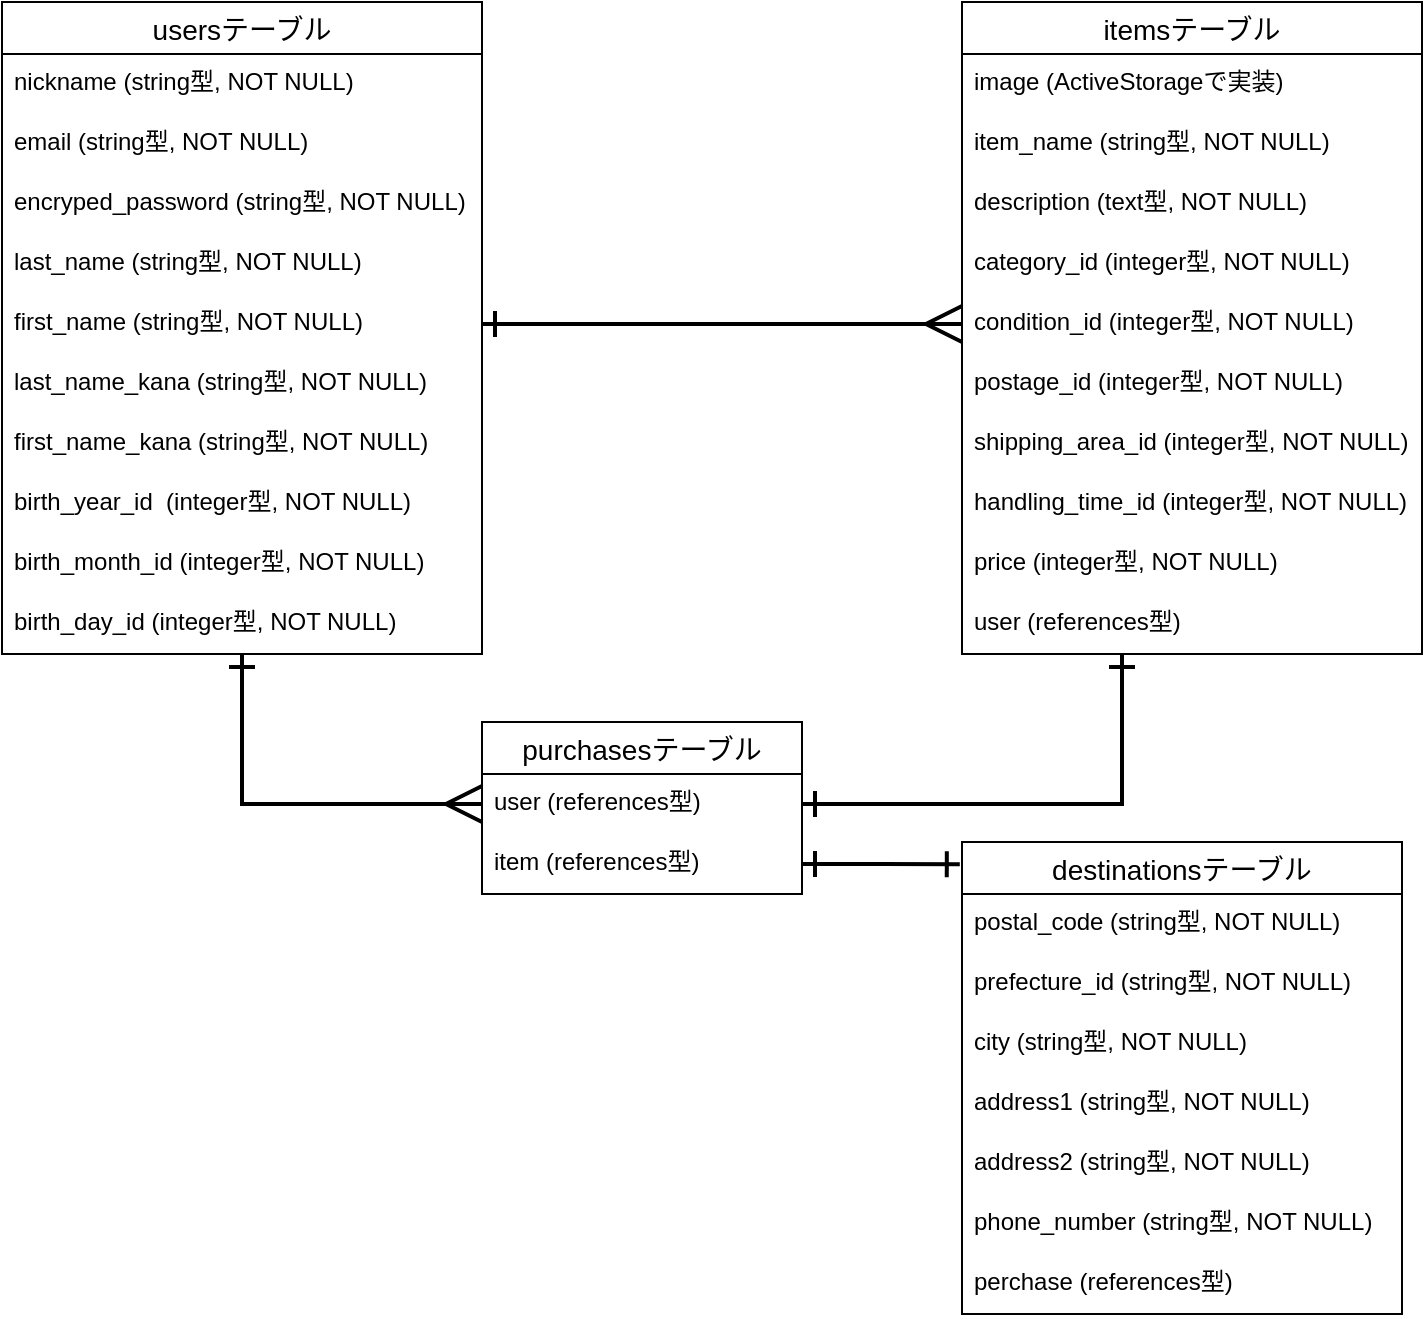 <mxfile>
    <diagram id="79JANPDlE5VrYjU0_ZgB" name="ページ1">
        <mxGraphModel dx="914" dy="785" grid="1" gridSize="10" guides="1" tooltips="1" connect="1" arrows="1" fold="1" page="1" pageScale="1" pageWidth="827" pageHeight="1169" math="0" shadow="0">
            <root>
                <mxCell id="0"/>
                <mxCell id="1" parent="0"/>
                <mxCell id="63" style="edgeStyle=orthogonalEdgeStyle;rounded=0;orthogonalLoop=1;jettySize=auto;html=1;entryX=0;entryY=0.5;entryDx=0;entryDy=0;startArrow=ERone;startFill=0;startSize=10;endArrow=ERmany;endFill=0;endSize=15;fontColor=#f0f0f0;strokeWidth=2;strokeColor=#000000;" parent="1" source="6" target="32" edge="1">
                    <mxGeometry relative="1" as="geometry"/>
                </mxCell>
                <mxCell id="6" value="usersテーブル" style="swimlane;fontStyle=0;childLayout=stackLayout;horizontal=1;startSize=26;horizontalStack=0;resizeParent=1;resizeParentMax=0;resizeLast=0;collapsible=1;marginBottom=0;align=center;fontSize=14;labelBackgroundColor=none;" parent="1" vertex="1">
                    <mxGeometry x="40" y="40" width="240" height="326" as="geometry">
                        <mxRectangle x="130" y="180" width="50" height="26" as="alternateBounds"/>
                    </mxGeometry>
                </mxCell>
                <mxCell id="7" value="nickname (string型, NOT NULL)" style="text;strokeColor=none;fillColor=none;spacingLeft=4;spacingRight=4;overflow=hidden;rotatable=0;points=[[0,0.5],[1,0.5]];portConstraint=eastwest;fontSize=12;" parent="6" vertex="1">
                    <mxGeometry y="26" width="240" height="30" as="geometry"/>
                </mxCell>
                <mxCell id="8" value="email (string型, NOT NULL)" style="text;strokeColor=none;fillColor=none;spacingLeft=4;spacingRight=4;overflow=hidden;rotatable=0;points=[[0,0.5],[1,0.5]];portConstraint=eastwest;fontSize=12;" parent="6" vertex="1">
                    <mxGeometry y="56" width="240" height="30" as="geometry"/>
                </mxCell>
                <mxCell id="9" value="encryped_password (string型, NOT NULL)" style="text;strokeColor=none;fillColor=none;spacingLeft=4;spacingRight=4;overflow=hidden;rotatable=0;points=[[0,0.5],[1,0.5]];portConstraint=eastwest;fontSize=12;" parent="6" vertex="1">
                    <mxGeometry y="86" width="240" height="30" as="geometry"/>
                </mxCell>
                <mxCell id="20" value="last_name (string型, NOT NULL)" style="text;strokeColor=none;fillColor=none;spacingLeft=4;spacingRight=4;overflow=hidden;rotatable=0;points=[[0,0.5],[1,0.5]];portConstraint=eastwest;fontSize=12;html=0;" parent="6" vertex="1">
                    <mxGeometry y="116" width="240" height="30" as="geometry"/>
                </mxCell>
                <mxCell id="23" value="first_name (string型, NOT NULL)" style="text;strokeColor=none;fillColor=none;spacingLeft=4;spacingRight=4;overflow=hidden;rotatable=0;points=[[0,0.5],[1,0.5]];portConstraint=eastwest;fontSize=12;html=0;" parent="6" vertex="1">
                    <mxGeometry y="146" width="240" height="30" as="geometry"/>
                </mxCell>
                <mxCell id="24" value="last_name_kana (string型, NOT NULL)" style="text;strokeColor=none;fillColor=none;spacingLeft=4;spacingRight=4;overflow=hidden;rotatable=0;points=[[0,0.5],[1,0.5]];portConstraint=eastwest;fontSize=12;html=0;" parent="6" vertex="1">
                    <mxGeometry y="176" width="240" height="30" as="geometry"/>
                </mxCell>
                <mxCell id="25" value="first_name_kana (string型, NOT NULL)" style="text;strokeColor=none;fillColor=none;spacingLeft=4;spacingRight=4;overflow=hidden;rotatable=0;points=[[0,0.5],[1,0.5]];portConstraint=eastwest;fontSize=12;html=0;" parent="6" vertex="1">
                    <mxGeometry y="206" width="240" height="30" as="geometry"/>
                </mxCell>
                <mxCell id="26" value="birth_year_id  (integer型, NOT NULL)" style="text;strokeColor=none;fillColor=none;spacingLeft=4;spacingRight=4;overflow=hidden;rotatable=0;points=[[0,0.5],[1,0.5]];portConstraint=eastwest;fontSize=12;html=0;" parent="6" vertex="1">
                    <mxGeometry y="236" width="240" height="30" as="geometry"/>
                </mxCell>
                <mxCell id="27" value="birth_month_id (integer型, NOT NULL)" style="text;strokeColor=none;fillColor=none;spacingLeft=4;spacingRight=4;overflow=hidden;rotatable=0;points=[[0,0.5],[1,0.5]];portConstraint=eastwest;fontSize=12;html=0;" parent="6" vertex="1">
                    <mxGeometry y="266" width="240" height="30" as="geometry"/>
                </mxCell>
                <mxCell id="28" value="birth_day_id (integer型, NOT NULL)" style="text;strokeColor=none;fillColor=none;spacingLeft=4;spacingRight=4;overflow=hidden;rotatable=0;points=[[0,0.5],[1,0.5]];portConstraint=eastwest;fontSize=12;html=0;" parent="6" vertex="1">
                    <mxGeometry y="296" width="240" height="30" as="geometry"/>
                </mxCell>
                <mxCell id="31" value="purchasesテーブル" style="swimlane;fontStyle=0;childLayout=stackLayout;horizontal=1;startSize=26;horizontalStack=0;resizeParent=1;resizeParentMax=0;resizeLast=0;collapsible=1;marginBottom=0;align=center;fontSize=14;labelBackgroundColor=none;html=0;" parent="1" vertex="1">
                    <mxGeometry x="280" y="400" width="160" height="86" as="geometry"/>
                </mxCell>
                <mxCell id="32" value="user (references型)" style="text;strokeColor=none;fillColor=none;spacingLeft=4;spacingRight=4;overflow=hidden;rotatable=0;points=[[0,0.5],[1,0.5]];portConstraint=eastwest;fontSize=12;" parent="31" vertex="1">
                    <mxGeometry y="26" width="160" height="30" as="geometry"/>
                </mxCell>
                <mxCell id="33" value="item (references型)" style="text;strokeColor=none;fillColor=none;spacingLeft=4;spacingRight=4;overflow=hidden;rotatable=0;points=[[0,0.5],[1,0.5]];portConstraint=eastwest;fontSize=12;" parent="31" vertex="1">
                    <mxGeometry y="56" width="160" height="30" as="geometry"/>
                </mxCell>
                <mxCell id="35" value="destinationsテーブル" style="swimlane;fontStyle=0;childLayout=stackLayout;horizontal=1;startSize=26;horizontalStack=0;resizeParent=1;resizeParentMax=0;resizeLast=0;collapsible=1;marginBottom=0;align=center;fontSize=14;labelBackgroundColor=none;html=0;" parent="1" vertex="1">
                    <mxGeometry x="520" y="460" width="220" height="236" as="geometry"/>
                </mxCell>
                <mxCell id="36" value="postal_code (string型, NOT NULL)" style="text;strokeColor=none;fillColor=none;spacingLeft=4;spacingRight=4;overflow=hidden;rotatable=0;points=[[0,0.5],[1,0.5]];portConstraint=eastwest;fontSize=12;" parent="35" vertex="1">
                    <mxGeometry y="26" width="220" height="30" as="geometry"/>
                </mxCell>
                <mxCell id="37" value="prefecture_id (string型, NOT NULL)" style="text;strokeColor=none;fillColor=none;spacingLeft=4;spacingRight=4;overflow=hidden;rotatable=0;points=[[0,0.5],[1,0.5]];portConstraint=eastwest;fontSize=12;" parent="35" vertex="1">
                    <mxGeometry y="56" width="220" height="30" as="geometry"/>
                </mxCell>
                <mxCell id="38" value="city (string型, NOT NULL)" style="text;strokeColor=none;fillColor=none;spacingLeft=4;spacingRight=4;overflow=hidden;rotatable=0;points=[[0,0.5],[1,0.5]];portConstraint=eastwest;fontSize=12;" parent="35" vertex="1">
                    <mxGeometry y="86" width="220" height="30" as="geometry"/>
                </mxCell>
                <mxCell id="39" value="address1 (string型, NOT NULL)" style="text;strokeColor=none;fillColor=none;spacingLeft=4;spacingRight=4;overflow=hidden;rotatable=0;points=[[0,0.5],[1,0.5]];portConstraint=eastwest;fontSize=12;labelBackgroundColor=none;html=0;" parent="35" vertex="1">
                    <mxGeometry y="116" width="220" height="30" as="geometry"/>
                </mxCell>
                <mxCell id="40" value="address2 (string型, NOT NULL)" style="text;strokeColor=none;fillColor=none;spacingLeft=4;spacingRight=4;overflow=hidden;rotatable=0;points=[[0,0.5],[1,0.5]];portConstraint=eastwest;fontSize=12;labelBackgroundColor=none;html=0;" parent="35" vertex="1">
                    <mxGeometry y="146" width="220" height="30" as="geometry"/>
                </mxCell>
                <mxCell id="41" value="phone_number (string型, NOT NULL)" style="text;strokeColor=none;fillColor=none;spacingLeft=4;spacingRight=4;overflow=hidden;rotatable=0;points=[[0,0.5],[1,0.5]];portConstraint=eastwest;fontSize=12;labelBackgroundColor=none;html=0;" parent="35" vertex="1">
                    <mxGeometry y="176" width="220" height="30" as="geometry"/>
                </mxCell>
                <mxCell id="74" value="perchase (references型)" style="text;strokeColor=none;fillColor=none;spacingLeft=4;spacingRight=4;overflow=hidden;rotatable=0;points=[[0,0.5],[1,0.5]];portConstraint=eastwest;fontSize=12;" vertex="1" parent="35">
                    <mxGeometry y="206" width="220" height="30" as="geometry"/>
                </mxCell>
                <mxCell id="69" style="edgeStyle=orthogonalEdgeStyle;rounded=0;orthogonalLoop=1;jettySize=auto;html=1;entryX=1;entryY=0.5;entryDx=0;entryDy=0;startArrow=ERone;startFill=0;startSize=10;endArrow=ERone;endFill=0;endSize=10;fontColor=#f0f0f0;strokeWidth=2;strokeColor=#000000;" parent="1" source="42" target="32" edge="1">
                    <mxGeometry relative="1" as="geometry">
                        <Array as="points">
                            <mxPoint x="600" y="441"/>
                        </Array>
                    </mxGeometry>
                </mxCell>
                <mxCell id="42" value="itemsテーブル" style="swimlane;fontStyle=0;childLayout=stackLayout;horizontal=1;startSize=26;horizontalStack=0;resizeParent=1;resizeParentMax=0;resizeLast=0;collapsible=1;marginBottom=0;align=center;fontSize=14;labelBackgroundColor=none;html=0;" parent="1" vertex="1">
                    <mxGeometry x="520" y="40" width="230" height="326" as="geometry"/>
                </mxCell>
                <mxCell id="43" value="image (ActiveStorageで実装)" style="text;strokeColor=none;fillColor=none;spacingLeft=4;spacingRight=4;overflow=hidden;rotatable=0;points=[[0,0.5],[1,0.5]];portConstraint=eastwest;fontSize=12;" parent="42" vertex="1">
                    <mxGeometry y="26" width="230" height="30" as="geometry"/>
                </mxCell>
                <mxCell id="44" value="item_name (string型, NOT NULL)" style="text;strokeColor=none;fillColor=none;spacingLeft=4;spacingRight=4;overflow=hidden;rotatable=0;points=[[0,0.5],[1,0.5]];portConstraint=eastwest;fontSize=12;" parent="42" vertex="1">
                    <mxGeometry y="56" width="230" height="30" as="geometry"/>
                </mxCell>
                <mxCell id="45" value="description (text型, NOT NULL)" style="text;strokeColor=none;fillColor=none;spacingLeft=4;spacingRight=4;overflow=hidden;rotatable=0;points=[[0,0.5],[1,0.5]];portConstraint=eastwest;fontSize=12;" parent="42" vertex="1">
                    <mxGeometry y="86" width="230" height="30" as="geometry"/>
                </mxCell>
                <mxCell id="46" value="category_id (integer型, NOT NULL)" style="text;strokeColor=none;fillColor=none;spacingLeft=4;spacingRight=4;overflow=hidden;rotatable=0;points=[[0,0.5],[1,0.5]];portConstraint=eastwest;fontSize=12;labelBackgroundColor=none;html=0;" parent="42" vertex="1">
                    <mxGeometry y="116" width="230" height="30" as="geometry"/>
                </mxCell>
                <mxCell id="50" value="condition_id (integer型, NOT NULL)" style="text;strokeColor=none;fillColor=none;spacingLeft=4;spacingRight=4;overflow=hidden;rotatable=0;points=[[0,0.5],[1,0.5]];portConstraint=eastwest;fontSize=12;labelBackgroundColor=none;html=0;" parent="42" vertex="1">
                    <mxGeometry y="146" width="230" height="30" as="geometry"/>
                </mxCell>
                <mxCell id="47" value="postage_id (integer型, NOT NULL)" style="text;strokeColor=none;fillColor=none;spacingLeft=4;spacingRight=4;overflow=hidden;rotatable=0;points=[[0,0.5],[1,0.5]];portConstraint=eastwest;fontSize=12;labelBackgroundColor=none;html=0;" parent="42" vertex="1">
                    <mxGeometry y="176" width="230" height="30" as="geometry"/>
                </mxCell>
                <mxCell id="51" value="shipping_area_id (integer型, NOT NULL)" style="text;strokeColor=none;fillColor=none;spacingLeft=4;spacingRight=4;overflow=hidden;rotatable=0;points=[[0,0.5],[1,0.5]];portConstraint=eastwest;fontSize=12;labelBackgroundColor=none;html=0;" parent="42" vertex="1">
                    <mxGeometry y="206" width="230" height="30" as="geometry"/>
                </mxCell>
                <mxCell id="48" value="handling_time_id (integer型, NOT NULL)" style="text;strokeColor=none;fillColor=none;spacingLeft=4;spacingRight=4;overflow=hidden;rotatable=0;points=[[0,0.5],[1,0.5]];portConstraint=eastwest;fontSize=12;labelBackgroundColor=none;html=0;" parent="42" vertex="1">
                    <mxGeometry y="236" width="230" height="30" as="geometry"/>
                </mxCell>
                <mxCell id="52" value="price (integer型, NOT NULL)" style="text;strokeColor=none;fillColor=none;spacingLeft=4;spacingRight=4;overflow=hidden;rotatable=0;points=[[0,0.5],[1,0.5]];portConstraint=eastwest;fontSize=12;labelBackgroundColor=none;html=0;" parent="42" vertex="1">
                    <mxGeometry y="266" width="230" height="30" as="geometry"/>
                </mxCell>
                <mxCell id="53" value="user (references型)" style="text;strokeColor=none;fillColor=none;spacingLeft=4;spacingRight=4;overflow=hidden;rotatable=0;points=[[0,0.5],[1,0.5]];portConstraint=eastwest;fontSize=12;labelBackgroundColor=none;html=0;" parent="42" vertex="1">
                    <mxGeometry y="296" width="230" height="30" as="geometry"/>
                </mxCell>
                <mxCell id="62" style="edgeStyle=orthogonalEdgeStyle;rounded=0;orthogonalLoop=1;jettySize=auto;html=1;exitX=1;exitY=0.5;exitDx=0;exitDy=0;entryX=0;entryY=0.5;entryDx=0;entryDy=0;startArrow=ERone;startFill=0;startSize=10;endArrow=ERmany;endFill=0;endSize=15;fontColor=#f0f0f0;strokeWidth=2;strokeColor=#000000;" parent="1" source="23" target="50" edge="1">
                    <mxGeometry relative="1" as="geometry"/>
                </mxCell>
                <mxCell id="76" style="edgeStyle=orthogonalEdgeStyle;rounded=0;orthogonalLoop=1;jettySize=auto;html=1;exitX=1;exitY=0.5;exitDx=0;exitDy=0;entryX=-0.005;entryY=0.047;entryDx=0;entryDy=0;entryPerimeter=0;endArrow=ERone;endFill=0;startArrow=ERone;startFill=0;endSize=10;startSize=10;strokeWidth=2;strokeColor=#000000;" edge="1" parent="1" source="33" target="35">
                    <mxGeometry relative="1" as="geometry"/>
                </mxCell>
            </root>
        </mxGraphModel>
    </diagram>
</mxfile>